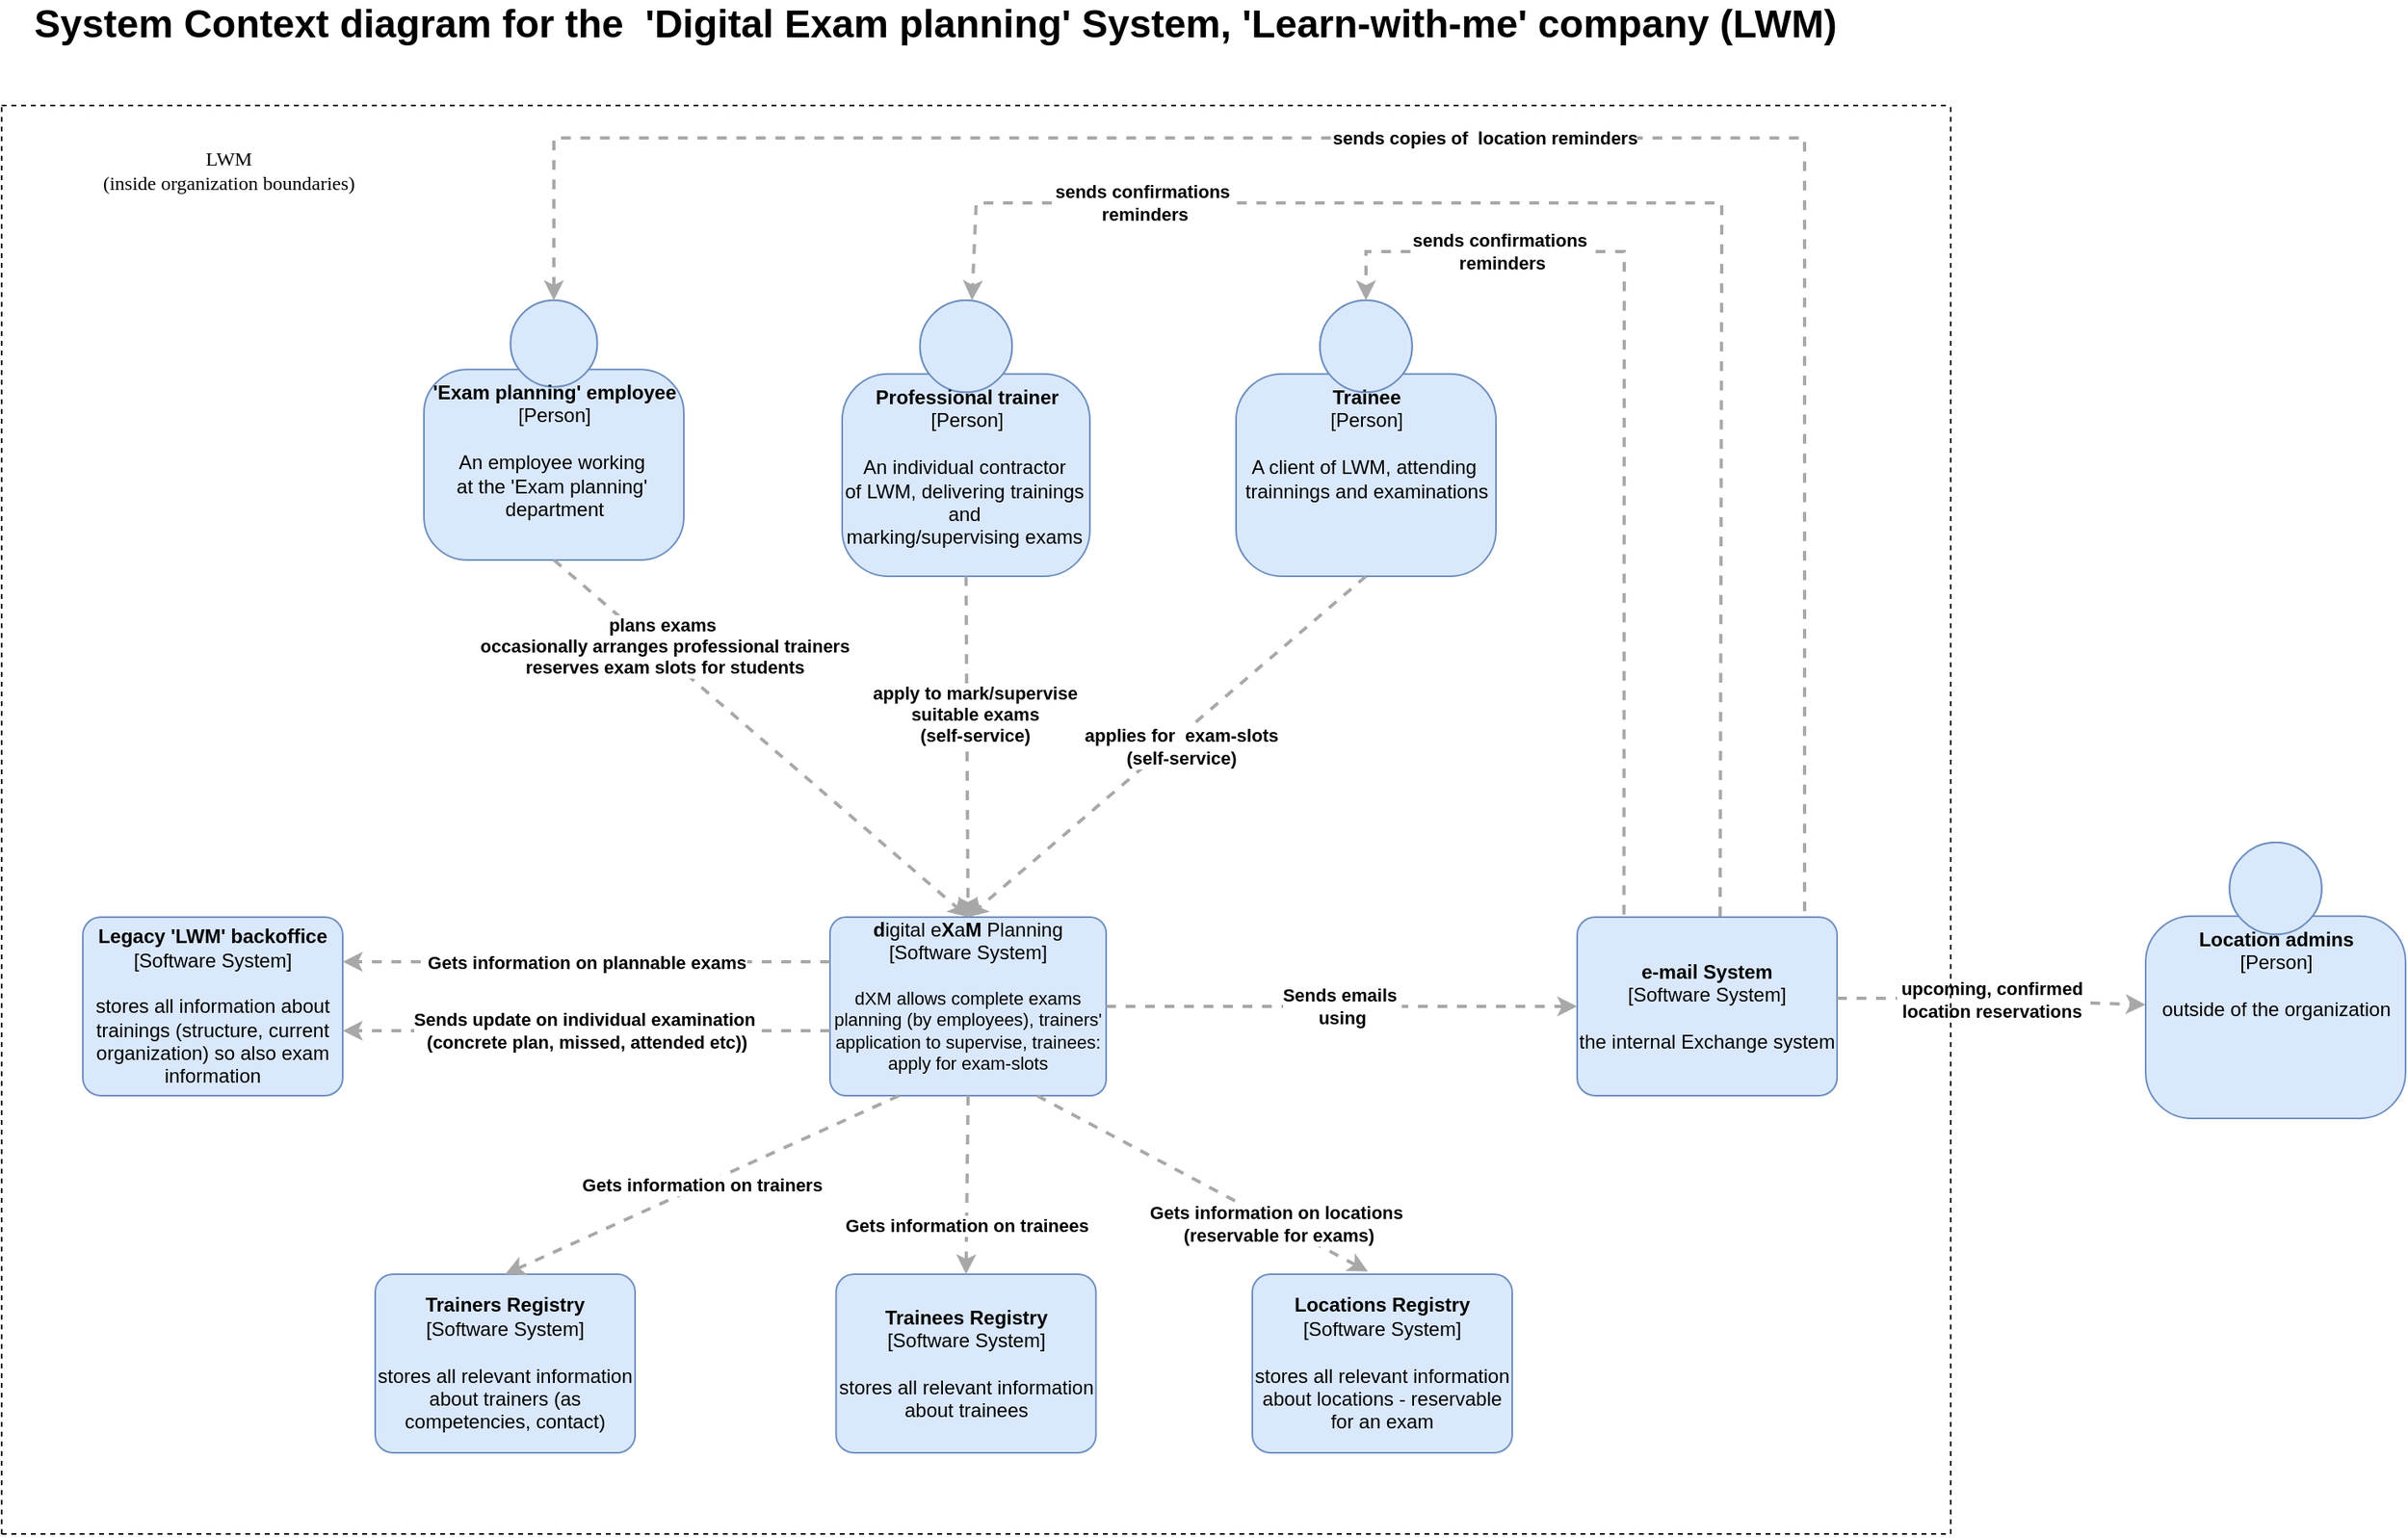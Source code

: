 <mxfile version="13.4.9" type="github">
  <diagram id="mx5xO8MXj_wtuOzBioYk" name="Page-1">
    <mxGraphModel dx="2248" dy="1965" grid="1" gridSize="10" guides="1" tooltips="1" connect="1" arrows="1" fold="1" page="1" pageScale="1" pageWidth="827" pageHeight="1169" math="0" shadow="0">
      <root>
        <mxCell id="0" />
        <mxCell id="1" parent="0" />
        <mxCell id="bMi5j8niDINSL1hWA75Q-1" value="&lt;b&gt;&#39;Exam planning&#39; employee&lt;/b&gt;&lt;div&gt;[Person]&lt;/div&gt;&lt;br&gt;&lt;div&gt;An employee working&amp;nbsp;&lt;/div&gt;&lt;div&gt;at the &#39;Exam planning&#39;&amp;nbsp;&lt;/div&gt;&lt;div&gt;department&lt;/div&gt;" style="html=1;dashed=0;whitespace=wrap;fillColor=#DAE8FC;strokeColor=#6C8EBF;shape=mxgraph.c4.person;align=center;points=[[0.5,0,0],[1,0.5,0],[1,0.75,0],[0.75,1,0],[0.5,1,0],[0.25,1,0],[0,0.75,0],[0,0.5,0]];verticalAlign=top;" parent="1" vertex="1">
          <mxGeometry x="-540" y="-960" width="160" height="160" as="geometry" />
        </mxCell>
        <mxCell id="bMi5j8niDINSL1hWA75Q-3" value="&lt;div style=&quot;text-align: left&quot;&gt;&lt;div style=&quot;text-align: center&quot;&gt;&lt;b&gt;plans exams&amp;nbsp;&lt;/b&gt;&lt;/div&gt;&lt;div style=&quot;text-align: center&quot;&gt;&lt;b&gt;occasionally arranges professional trainers&lt;/b&gt;&lt;/div&gt;&lt;div style=&quot;text-align: center&quot;&gt;&lt;b&gt;reserves exam slots for students&lt;/b&gt;&lt;/div&gt;&lt;/div&gt;" style="edgeStyle=none;rounded=0;html=1;jettySize=auto;orthogonalLoop=1;strokeColor=#A8A8A8;strokeWidth=2;fontColor=#000000;jumpStyle=none;dashed=1;exitX=0.5;exitY=1;exitDx=0;exitDy=0;exitPerimeter=0;entryX=0.5;entryY=0;entryDx=0;entryDy=0;entryPerimeter=0;" parent="1" source="bMi5j8niDINSL1hWA75Q-1" target="KyEjvWDegDpbveLdocbA-9" edge="1">
          <mxGeometry x="-0.485" y="4" width="200" relative="1" as="geometry">
            <mxPoint x="-440" y="-821" as="sourcePoint" />
            <mxPoint x="-400.979" y="-592.52" as="targetPoint" />
            <mxPoint as="offset" />
          </mxGeometry>
        </mxCell>
        <mxCell id="KyEjvWDegDpbveLdocbA-1" value="&lt;b style=&quot;font-size: 24px&quot;&gt;&lt;font face=&quot;Helvetica&quot; style=&quot;font-size: 24px&quot;&gt;System Context diagram for the&amp;nbsp; &#39;Digital Exam planning&#39; System, &lt;font style=&quot;font-size: 24px&quot;&gt;&#39;Learn-with-me&#39; company (LWM)&lt;/font&gt;&lt;/font&gt;&lt;/b&gt;" style="text;html=1;strokeColor=none;fillColor=none;align=center;verticalAlign=middle;whiteSpace=wrap;rounded=0;fontFamily=Verdana;" parent="1" vertex="1">
          <mxGeometry x="-790" y="-1140" width="1130" height="20" as="geometry" />
        </mxCell>
        <mxCell id="KyEjvWDegDpbveLdocbA-2" value="&lt;b&gt;Professional trainer&lt;/b&gt;&lt;br&gt;&lt;div&gt;[Person]&lt;/div&gt;&lt;br&gt;&lt;div&gt;An individual contractor&amp;nbsp;&lt;/div&gt;&lt;div&gt;of LWM, delivering trainings&amp;nbsp;&lt;/div&gt;&lt;div&gt;and&amp;nbsp;&lt;/div&gt;&lt;div&gt;marking/supervising exams&amp;nbsp;&lt;br&gt;&lt;/div&gt;&lt;div&gt;&lt;br&gt;&lt;/div&gt;" style="html=1;dashed=0;whitespace=wrap;fillColor=#DAE8FC;strokeColor=#6C8EBF;shape=mxgraph.c4.person;align=center;points=[[0.5,0,0],[1,0.5,0],[1,0.75,0],[0.75,1,0],[0.5,1,0],[0.25,1,0],[0,0.75,0],[0,0.5,0]];verticalAlign=top;" parent="1" vertex="1">
          <mxGeometry x="-282.5" y="-960" width="152.5" height="170" as="geometry" />
        </mxCell>
        <mxCell id="KyEjvWDegDpbveLdocbA-3" value="&lt;div&gt;&lt;b&gt;Trainee&lt;/b&gt;&lt;/div&gt;&lt;div&gt;[Person]&lt;/div&gt;&lt;div&gt;&lt;br&gt;&lt;/div&gt;&lt;div&gt;A client of LWM, attending&amp;nbsp;&lt;/div&gt;&lt;div&gt;trainnings and examinations&lt;/div&gt;" style="html=1;dashed=0;whitespace=wrap;fillColor=#DAE8FC;strokeColor=#6C8EBF;shape=mxgraph.c4.person;align=center;points=[[0.5,0,0],[1,0.5,0],[1,0.75,0],[0.75,1,0],[0.5,1,0],[0.25,1,0],[0,0.75,0],[0,0.5,0]];verticalAlign=top;" parent="1" vertex="1">
          <mxGeometry x="-40" y="-960" width="160" height="170" as="geometry" />
        </mxCell>
        <mxCell id="KyEjvWDegDpbveLdocbA-4" value="&lt;div style=&quot;text-align: left&quot;&gt;&lt;div style=&quot;text-align: center&quot;&gt;&lt;b&gt;apply to mark/supervise&lt;/b&gt;&lt;/div&gt;&lt;div style=&quot;text-align: center&quot;&gt;&lt;b&gt;suitable exams&lt;/b&gt;&lt;/div&gt;&lt;div style=&quot;text-align: center&quot;&gt;&lt;b&gt;(self-service)&lt;/b&gt;&lt;/div&gt;&lt;/div&gt;" style="edgeStyle=none;rounded=0;html=1;jettySize=auto;orthogonalLoop=1;strokeColor=#A8A8A8;strokeWidth=2;fontColor=#000000;jumpStyle=none;dashed=1;exitX=0.5;exitY=1;exitDx=0;exitDy=0;exitPerimeter=0;entryX=0.5;entryY=0;entryDx=0;entryDy=0;entryPerimeter=0;" parent="1" source="KyEjvWDegDpbveLdocbA-2" target="KyEjvWDegDpbveLdocbA-9" edge="1">
          <mxGeometry x="-0.189" y="5" width="200" relative="1" as="geometry">
            <mxPoint x="-280" y="-760" as="sourcePoint" />
            <mxPoint x="-400.361" y="-592.16" as="targetPoint" />
            <mxPoint as="offset" />
          </mxGeometry>
        </mxCell>
        <mxCell id="KyEjvWDegDpbveLdocbA-6" value="&lt;div style=&quot;text-align: left&quot;&gt;&lt;div style=&quot;text-align: center&quot;&gt;&lt;b&gt;applies for&amp;nbsp; exam-slots&lt;/b&gt;&lt;/div&gt;&lt;div style=&quot;text-align: center&quot;&gt;&lt;b&gt;(self-service)&lt;/b&gt;&lt;/div&gt;&lt;/div&gt;" style="edgeStyle=none;rounded=0;html=1;jettySize=auto;orthogonalLoop=1;strokeColor=#A8A8A8;strokeWidth=2;fontColor=#000000;jumpStyle=none;dashed=1;exitX=0.5;exitY=1;exitDx=0;exitDy=0;exitPerimeter=0;entryX=0.5;entryY=0;entryDx=0;entryDy=0;entryPerimeter=0;" parent="1" source="KyEjvWDegDpbveLdocbA-3" target="KyEjvWDegDpbveLdocbA-9" edge="1">
          <mxGeometry x="-0.035" y="5" width="200" relative="1" as="geometry">
            <mxPoint x="10" y="-790" as="sourcePoint" />
            <mxPoint x="-200" y="-594" as="targetPoint" />
            <mxPoint x="1" as="offset" />
          </mxGeometry>
        </mxCell>
        <mxCell id="KyEjvWDegDpbveLdocbA-9" value="&lt;b&gt;d&lt;/b&gt;igital e&lt;b&gt;X&lt;/b&gt;a&lt;b&gt;M&lt;/b&gt;&amp;nbsp;Planning&lt;br&gt;&lt;div&gt;[Software System]&lt;/div&gt;&lt;br&gt;&lt;div style=&quot;font-size: 11px&quot;&gt;&lt;font style=&quot;font-size: 11px&quot;&gt;dXM allows complete e&lt;/font&gt;&lt;span&gt;xams planning (by employees),&lt;/span&gt;&lt;span&gt;&amp;nbsp;trainers&#39; application to supervise,&lt;/span&gt;&lt;span&gt;&amp;nbsp;trainees: apply for exam-slots&lt;/span&gt;&lt;/div&gt;&lt;div style=&quot;text-align: left ; font-size: 11px&quot;&gt;&lt;font style=&quot;font-size: 11px&quot;&gt;&amp;nbsp;&amp;nbsp;&lt;/font&gt;&lt;/div&gt;" style="rounded=1;whiteSpace=wrap;html=1;labelBackgroundColor=none;fillColor=#dae8fc;fontColor=#000000;align=center;arcSize=9;strokeColor=#6c8ebf;points=[[0.25,0,0],[0.5,0,0],[0.75,0,0],[1,0.25,0],[1,0.5,0],[1,0.75,0],[0.75,1,0],[0.5,1,0],[0.25,1,0],[0,0.75,0],[0,0.5,0],[0,0.25,0]];" parent="1" vertex="1">
          <mxGeometry x="-290" y="-580" width="170" height="110" as="geometry" />
        </mxCell>
        <mxCell id="1jzdavhGLnp2UJtIogLx-1" value="&lt;b&gt;Legacy &#39;LWM&#39; backoffice&lt;/b&gt;&lt;div&gt;[Software System]&lt;/div&gt;&lt;br&gt;&lt;div&gt;stores all information about trainings (structure, current organization) so also exam information&lt;/div&gt;" style="rounded=1;whiteSpace=wrap;html=1;labelBackgroundColor=none;fillColor=#dae8fc;fontColor=#000000;align=center;arcSize=10;strokeColor=#6c8ebf;points=[[0.25,0,0],[0.5,0,0],[0.75,0,0],[1,0.25,0],[1,0.5,0],[1,0.75,0],[0.75,1,0],[0.5,1,0],[0.25,1,0],[0,0.75,0],[0,0.5,0],[0,0.25,0]];" vertex="1" parent="1">
          <mxGeometry x="-750" y="-580" width="160" height="110.0" as="geometry" />
        </mxCell>
        <mxCell id="1jzdavhGLnp2UJtIogLx-2" value="&lt;b&gt;e-mail System&lt;/b&gt;&lt;div&gt;[Software System]&lt;/div&gt;&lt;br&gt;&lt;div&gt;the internal Exchange system&lt;/div&gt;" style="rounded=1;whiteSpace=wrap;html=1;labelBackgroundColor=none;fillColor=#dae8fc;fontColor=#000000;align=center;arcSize=10;strokeColor=#6c8ebf;points=[[0.25,0,0],[0.5,0,0],[0.75,0,0],[1,0.25,0],[1,0.5,0],[1,0.75,0],[0.75,1,0],[0.5,1,0],[0.25,1,0],[0,0.75,0],[0,0.5,0],[0,0.25,0]];" vertex="1" parent="1">
          <mxGeometry x="170" y="-580" width="160" height="110.0" as="geometry" />
        </mxCell>
        <mxCell id="1jzdavhGLnp2UJtIogLx-3" value="&lt;div style=&quot;text-align: left&quot;&gt;&lt;div style=&quot;text-align: center&quot;&gt;&lt;b&gt;Gets information on plannable exams&lt;/b&gt;&lt;/div&gt;&lt;/div&gt;" style="edgeStyle=none;rounded=0;html=1;entryX=1;entryY=0.25;jettySize=auto;orthogonalLoop=1;strokeColor=#A8A8A8;strokeWidth=2;fontColor=#000000;jumpStyle=none;dashed=1;entryDx=0;entryDy=0;entryPerimeter=0;exitX=0;exitY=0.25;exitDx=0;exitDy=0;exitPerimeter=0;" edge="1" parent="1" source="KyEjvWDegDpbveLdocbA-9" target="1jzdavhGLnp2UJtIogLx-1">
          <mxGeometry width="200" relative="1" as="geometry">
            <mxPoint x="-420" y="-390" as="sourcePoint" />
            <mxPoint x="-220" y="-390" as="targetPoint" />
          </mxGeometry>
        </mxCell>
        <mxCell id="1jzdavhGLnp2UJtIogLx-4" value="&lt;div style=&quot;text-align: left&quot;&gt;&lt;div style=&quot;text-align: center&quot;&gt;&lt;b&gt;Sends update on individual examination&amp;nbsp;&lt;/b&gt;&lt;/div&gt;&lt;div style=&quot;text-align: center&quot;&gt;&lt;b&gt;(concrete plan, missed, attended etc))&lt;/b&gt;&lt;/div&gt;&lt;/div&gt;" style="edgeStyle=none;rounded=0;html=1;entryX=1;entryY=0.25;jettySize=auto;orthogonalLoop=1;strokeColor=#A8A8A8;strokeWidth=2;fontColor=#000000;jumpStyle=none;dashed=1;entryDx=0;entryDy=0;entryPerimeter=0;exitX=0;exitY=0.25;exitDx=0;exitDy=0;exitPerimeter=0;" edge="1" parent="1">
          <mxGeometry width="200" relative="1" as="geometry">
            <mxPoint x="-290" y="-510" as="sourcePoint" />
            <mxPoint x="-590" y="-510" as="targetPoint" />
          </mxGeometry>
        </mxCell>
        <mxCell id="1jzdavhGLnp2UJtIogLx-5" value="&lt;b&gt;Trainers Registry&lt;/b&gt;&lt;br&gt;&lt;div&gt;[Software System]&lt;/div&gt;&lt;br&gt;&lt;div&gt;stores all relevant information about trainers (as competencies, contact)&lt;/div&gt;" style="rounded=1;whiteSpace=wrap;html=1;labelBackgroundColor=none;fillColor=#dae8fc;fontColor=#000000;align=center;arcSize=10;strokeColor=#6c8ebf;points=[[0.25,0,0],[0.5,0,0],[0.75,0,0],[1,0.25,0],[1,0.5,0],[1,0.75,0],[0.75,1,0],[0.5,1,0],[0.25,1,0],[0,0.75,0],[0,0.5,0],[0,0.25,0]];" vertex="1" parent="1">
          <mxGeometry x="-570" y="-360" width="160" height="110.0" as="geometry" />
        </mxCell>
        <mxCell id="1jzdavhGLnp2UJtIogLx-6" value="&lt;b&gt;Trainees Registry&lt;/b&gt;&lt;br&gt;&lt;div&gt;[Software System]&lt;/div&gt;&lt;br&gt;&lt;div&gt;stores all relevant information about trainees&lt;/div&gt;" style="rounded=1;whiteSpace=wrap;html=1;labelBackgroundColor=none;fillColor=#dae8fc;fontColor=#000000;align=center;arcSize=10;strokeColor=#6c8ebf;points=[[0.25,0,0],[0.5,0,0],[0.75,0,0],[1,0.25,0],[1,0.5,0],[1,0.75,0],[0.75,1,0],[0.5,1,0],[0.25,1,0],[0,0.75,0],[0,0.5,0],[0,0.25,0]];" vertex="1" parent="1">
          <mxGeometry x="-286.25" y="-360" width="160" height="110.0" as="geometry" />
        </mxCell>
        <mxCell id="1jzdavhGLnp2UJtIogLx-8" value="&lt;div style=&quot;text-align: left&quot;&gt;&lt;div style=&quot;text-align: center&quot;&gt;&lt;b&gt;Gets information on trainers&lt;/b&gt;&lt;/div&gt;&lt;/div&gt;" style="edgeStyle=none;rounded=0;html=1;entryX=0.5;entryY=0;jettySize=auto;orthogonalLoop=1;strokeColor=#A8A8A8;strokeWidth=2;fontColor=#000000;jumpStyle=none;dashed=1;exitX=0.25;exitY=1;exitDx=0;exitDy=0;exitPerimeter=0;entryDx=0;entryDy=0;entryPerimeter=0;" edge="1" parent="1" source="KyEjvWDegDpbveLdocbA-9" target="1jzdavhGLnp2UJtIogLx-5">
          <mxGeometry width="200" relative="1" as="geometry">
            <mxPoint x="-380" y="-420" as="sourcePoint" />
            <mxPoint x="-180" y="-420" as="targetPoint" />
          </mxGeometry>
        </mxCell>
        <mxCell id="1jzdavhGLnp2UJtIogLx-9" value="&lt;div style=&quot;text-align: left&quot;&gt;&lt;div style=&quot;text-align: center&quot;&gt;&lt;b&gt;Gets information on trainees&lt;/b&gt;&lt;/div&gt;&lt;/div&gt;" style="edgeStyle=none;rounded=0;html=1;entryX=0.5;entryY=0;jettySize=auto;orthogonalLoop=1;strokeColor=#A8A8A8;strokeWidth=2;fontColor=#000000;jumpStyle=none;dashed=1;exitX=0.5;exitY=1;exitDx=0;exitDy=0;exitPerimeter=0;entryDx=0;entryDy=0;entryPerimeter=0;" edge="1" parent="1" source="KyEjvWDegDpbveLdocbA-9" target="1jzdavhGLnp2UJtIogLx-6">
          <mxGeometry x="0.455" width="200" relative="1" as="geometry">
            <mxPoint x="-237.5" y="-460" as="sourcePoint" />
            <mxPoint x="-480" y="-350" as="targetPoint" />
            <mxPoint as="offset" />
          </mxGeometry>
        </mxCell>
        <mxCell id="1jzdavhGLnp2UJtIogLx-10" value="&lt;b&gt;Locations Registry&lt;/b&gt;&lt;br&gt;&lt;div&gt;[Software System]&lt;/div&gt;&lt;br&gt;&lt;div&gt;stores all relevant information about locations - reservable for an exam&lt;/div&gt;" style="rounded=1;whiteSpace=wrap;html=1;labelBackgroundColor=none;fillColor=#dae8fc;fontColor=#000000;align=center;arcSize=10;strokeColor=#6c8ebf;points=[[0.25,0,0],[0.5,0,0],[0.75,0,0],[1,0.25,0],[1,0.5,0],[1,0.75,0],[0.75,1,0],[0.5,1,0],[0.25,1,0],[0,0.75,0],[0,0.5,0],[0,0.25,0]];" vertex="1" parent="1">
          <mxGeometry x="-30" y="-360" width="160" height="110.0" as="geometry" />
        </mxCell>
        <mxCell id="1jzdavhGLnp2UJtIogLx-11" value="&lt;div style=&quot;text-align: left&quot;&gt;&lt;div style=&quot;text-align: center&quot;&gt;&lt;b&gt;Gets information on locations&amp;nbsp;&lt;/b&gt;&lt;/div&gt;&lt;div style=&quot;text-align: center&quot;&gt;&lt;b&gt;(reservable for exams)&lt;/b&gt;&lt;/div&gt;&lt;/div&gt;" style="edgeStyle=none;rounded=0;html=1;entryX=0.445;entryY=-0.015;jettySize=auto;orthogonalLoop=1;strokeColor=#A8A8A8;strokeWidth=2;fontColor=#000000;jumpStyle=none;dashed=1;exitX=0.75;exitY=1;exitDx=0;exitDy=0;exitPerimeter=0;entryDx=0;entryDy=0;entryPerimeter=0;" edge="1" parent="1" source="KyEjvWDegDpbveLdocbA-9" target="1jzdavhGLnp2UJtIogLx-10">
          <mxGeometry x="0.455" width="200" relative="1" as="geometry">
            <mxPoint x="-195" y="-460" as="sourcePoint" />
            <mxPoint x="-196.25" y="-350" as="targetPoint" />
            <mxPoint as="offset" />
          </mxGeometry>
        </mxCell>
        <mxCell id="1jzdavhGLnp2UJtIogLx-12" value="&lt;div style=&quot;text-align: left&quot;&gt;&lt;div style=&quot;text-align: center&quot;&gt;&lt;b&gt;Sends emails&amp;nbsp;&lt;/b&gt;&lt;/div&gt;&lt;div style=&quot;text-align: center&quot;&gt;&lt;b&gt;using&lt;/b&gt;&lt;/div&gt;&lt;/div&gt;" style="edgeStyle=none;rounded=0;html=1;entryX=0;entryY=0.5;jettySize=auto;orthogonalLoop=1;strokeColor=#A8A8A8;strokeWidth=2;fontColor=#000000;jumpStyle=none;dashed=1;entryDx=0;entryDy=0;entryPerimeter=0;" edge="1" parent="1" source="KyEjvWDegDpbveLdocbA-9" target="1jzdavhGLnp2UJtIogLx-2">
          <mxGeometry width="200" relative="1" as="geometry">
            <mxPoint x="-120" y="-530" as="sourcePoint" />
            <mxPoint x="80" y="-530" as="targetPoint" />
          </mxGeometry>
        </mxCell>
        <mxCell id="1jzdavhGLnp2UJtIogLx-13" value="&lt;div style=&quot;text-align: left&quot;&gt;&lt;div style=&quot;text-align: center&quot;&gt;&lt;b&gt;sends confirmations&lt;/b&gt;&lt;/div&gt;&lt;div style=&quot;text-align: center&quot;&gt;&lt;b&gt;&amp;nbsp;reminders&lt;/b&gt;&lt;/div&gt;&lt;/div&gt;" style="edgeStyle=none;rounded=0;html=1;jettySize=auto;orthogonalLoop=1;strokeColor=#A8A8A8;strokeWidth=2;fontColor=#000000;jumpStyle=none;dashed=1;exitX=0.18;exitY=-0.015;exitDx=0;exitDy=0;exitPerimeter=0;entryX=0.5;entryY=0;entryDx=0;entryDy=0;entryPerimeter=0;" edge="1" parent="1" source="1jzdavhGLnp2UJtIogLx-2" target="KyEjvWDegDpbveLdocbA-3">
          <mxGeometry x="0.625" width="200" relative="1" as="geometry">
            <mxPoint x="200" y="-660" as="sourcePoint" />
            <mxPoint x="-20" y="-990" as="targetPoint" />
            <Array as="points">
              <mxPoint x="199" y="-990" />
              <mxPoint x="40" y="-990" />
            </Array>
            <mxPoint as="offset" />
          </mxGeometry>
        </mxCell>
        <mxCell id="1jzdavhGLnp2UJtIogLx-14" value="&lt;div style=&quot;text-align: left&quot;&gt;&lt;div style=&quot;text-align: center&quot;&gt;&lt;b&gt;sends confirmations&lt;/b&gt;&lt;/div&gt;&lt;div style=&quot;text-align: center&quot;&gt;&lt;b&gt;&amp;nbsp;reminders&lt;/b&gt;&lt;/div&gt;&lt;/div&gt;" style="edgeStyle=none;rounded=0;html=1;jettySize=auto;orthogonalLoop=1;strokeColor=#A8A8A8;strokeWidth=2;fontColor=#000000;jumpStyle=none;dashed=1;exitX=0.55;exitY=-0.004;exitDx=0;exitDy=0;exitPerimeter=0;" edge="1" parent="1" source="1jzdavhGLnp2UJtIogLx-2" target="KyEjvWDegDpbveLdocbA-2">
          <mxGeometry x="0.663" width="200" relative="1" as="geometry">
            <mxPoint x="258.8" y="-590.0" as="sourcePoint" />
            <mxPoint x="100" y="-958.35" as="targetPoint" />
            <Array as="points">
              <mxPoint x="259" y="-988.35" />
              <mxPoint x="259" y="-1020" />
              <mxPoint x="-200" y="-1020" />
            </Array>
            <mxPoint as="offset" />
          </mxGeometry>
        </mxCell>
        <mxCell id="1jzdavhGLnp2UJtIogLx-15" value="&lt;div style=&quot;text-align: left&quot;&gt;&lt;div style=&quot;text-align: center&quot;&gt;&lt;b&gt;sends copies of&amp;nbsp; location reminders&lt;/b&gt;&lt;/div&gt;&lt;/div&gt;" style="edgeStyle=none;rounded=0;html=1;jettySize=auto;orthogonalLoop=1;strokeColor=#A8A8A8;strokeWidth=2;fontColor=#000000;jumpStyle=none;dashed=1;exitX=0.875;exitY=-0.033;exitDx=0;exitDy=0;exitPerimeter=0;entryX=0.5;entryY=0;entryDx=0;entryDy=0;entryPerimeter=0;" edge="1" parent="1" source="1jzdavhGLnp2UJtIogLx-2" target="bMi5j8niDINSL1hWA75Q-1">
          <mxGeometry width="200" relative="1" as="geometry">
            <mxPoint x="310" y="-590" as="sourcePoint" />
            <mxPoint x="-460" y="-1060" as="targetPoint" />
            <Array as="points">
              <mxPoint x="310" y="-1060" />
              <mxPoint x="-460" y="-1060" />
            </Array>
          </mxGeometry>
        </mxCell>
        <mxCell id="1jzdavhGLnp2UJtIogLx-16" value="&lt;div&gt;&lt;b&gt;Location admins&lt;/b&gt;&lt;/div&gt;&lt;div&gt;[Person]&lt;/div&gt;&lt;div&gt;&lt;br&gt;&lt;/div&gt;&lt;div&gt;outside of the organization&lt;/div&gt;" style="html=1;dashed=0;whitespace=wrap;fillColor=#DAE8FC;strokeColor=#6C8EBF;shape=mxgraph.c4.person;align=center;points=[[0.5,0,0],[1,0.5,0],[1,0.75,0],[0.75,1,0],[0.5,1,0],[0.25,1,0],[0,0.75,0],[0,0.5,0]];verticalAlign=top;" vertex="1" parent="1">
          <mxGeometry x="520" y="-626" width="160" height="170" as="geometry" />
        </mxCell>
        <mxCell id="1jzdavhGLnp2UJtIogLx-17" value="&lt;div style=&quot;text-align: left&quot;&gt;&lt;div style=&quot;text-align: center&quot;&gt;&lt;b&gt;upcoming, confirmed&lt;/b&gt;&lt;/div&gt;&lt;div style=&quot;text-align: center&quot;&gt;&lt;b&gt;&amp;nbsp;location reservations&amp;nbsp;&lt;/b&gt;&lt;/div&gt;&lt;/div&gt;" style="edgeStyle=none;rounded=0;html=1;jettySize=auto;orthogonalLoop=1;strokeColor=#A8A8A8;strokeWidth=2;fontColor=#000000;jumpStyle=none;dashed=1;entryX=0;entryY=0.588;entryDx=0;entryDy=0;entryPerimeter=0;" edge="1" parent="1" target="1jzdavhGLnp2UJtIogLx-16">
          <mxGeometry width="200" relative="1" as="geometry">
            <mxPoint x="330" y="-530" as="sourcePoint" />
            <mxPoint x="519" y="-260" as="targetPoint" />
            <Array as="points">
              <mxPoint x="390" y="-530" />
            </Array>
          </mxGeometry>
        </mxCell>
        <mxCell id="1jzdavhGLnp2UJtIogLx-18" value="" style="endArrow=none;dashed=1;html=1;fontFamily=Verdana;" edge="1" parent="1">
          <mxGeometry width="50" height="50" relative="1" as="geometry">
            <mxPoint x="-800" y="-200" as="sourcePoint" />
            <mxPoint x="-800" y="-1080" as="targetPoint" />
          </mxGeometry>
        </mxCell>
        <mxCell id="1jzdavhGLnp2UJtIogLx-20" value="" style="endArrow=none;dashed=1;html=1;fontFamily=Verdana;" edge="1" parent="1">
          <mxGeometry width="50" height="50" relative="1" as="geometry">
            <mxPoint x="-800" y="-1080" as="sourcePoint" />
            <mxPoint x="400" y="-1080" as="targetPoint" />
          </mxGeometry>
        </mxCell>
        <mxCell id="1jzdavhGLnp2UJtIogLx-22" value="" style="endArrow=none;dashed=1;html=1;fontFamily=Verdana;" edge="1" parent="1">
          <mxGeometry width="50" height="50" relative="1" as="geometry">
            <mxPoint x="-800" y="-200" as="sourcePoint" />
            <mxPoint x="400" y="-200" as="targetPoint" />
          </mxGeometry>
        </mxCell>
        <mxCell id="1jzdavhGLnp2UJtIogLx-23" value="" style="endArrow=none;dashed=1;html=1;fontFamily=Verdana;" edge="1" parent="1">
          <mxGeometry width="50" height="50" relative="1" as="geometry">
            <mxPoint x="400" y="-200" as="sourcePoint" />
            <mxPoint x="400" y="-1080" as="targetPoint" />
          </mxGeometry>
        </mxCell>
        <mxCell id="1jzdavhGLnp2UJtIogLx-24" value="LWM&lt;br&gt;(inside organization boundaries)" style="text;html=1;strokeColor=none;fillColor=none;align=center;verticalAlign=middle;whiteSpace=wrap;rounded=0;fontFamily=Verdana;" vertex="1" parent="1">
          <mxGeometry x="-780" y="-1050" width="240" height="20" as="geometry" />
        </mxCell>
      </root>
    </mxGraphModel>
  </diagram>
</mxfile>
